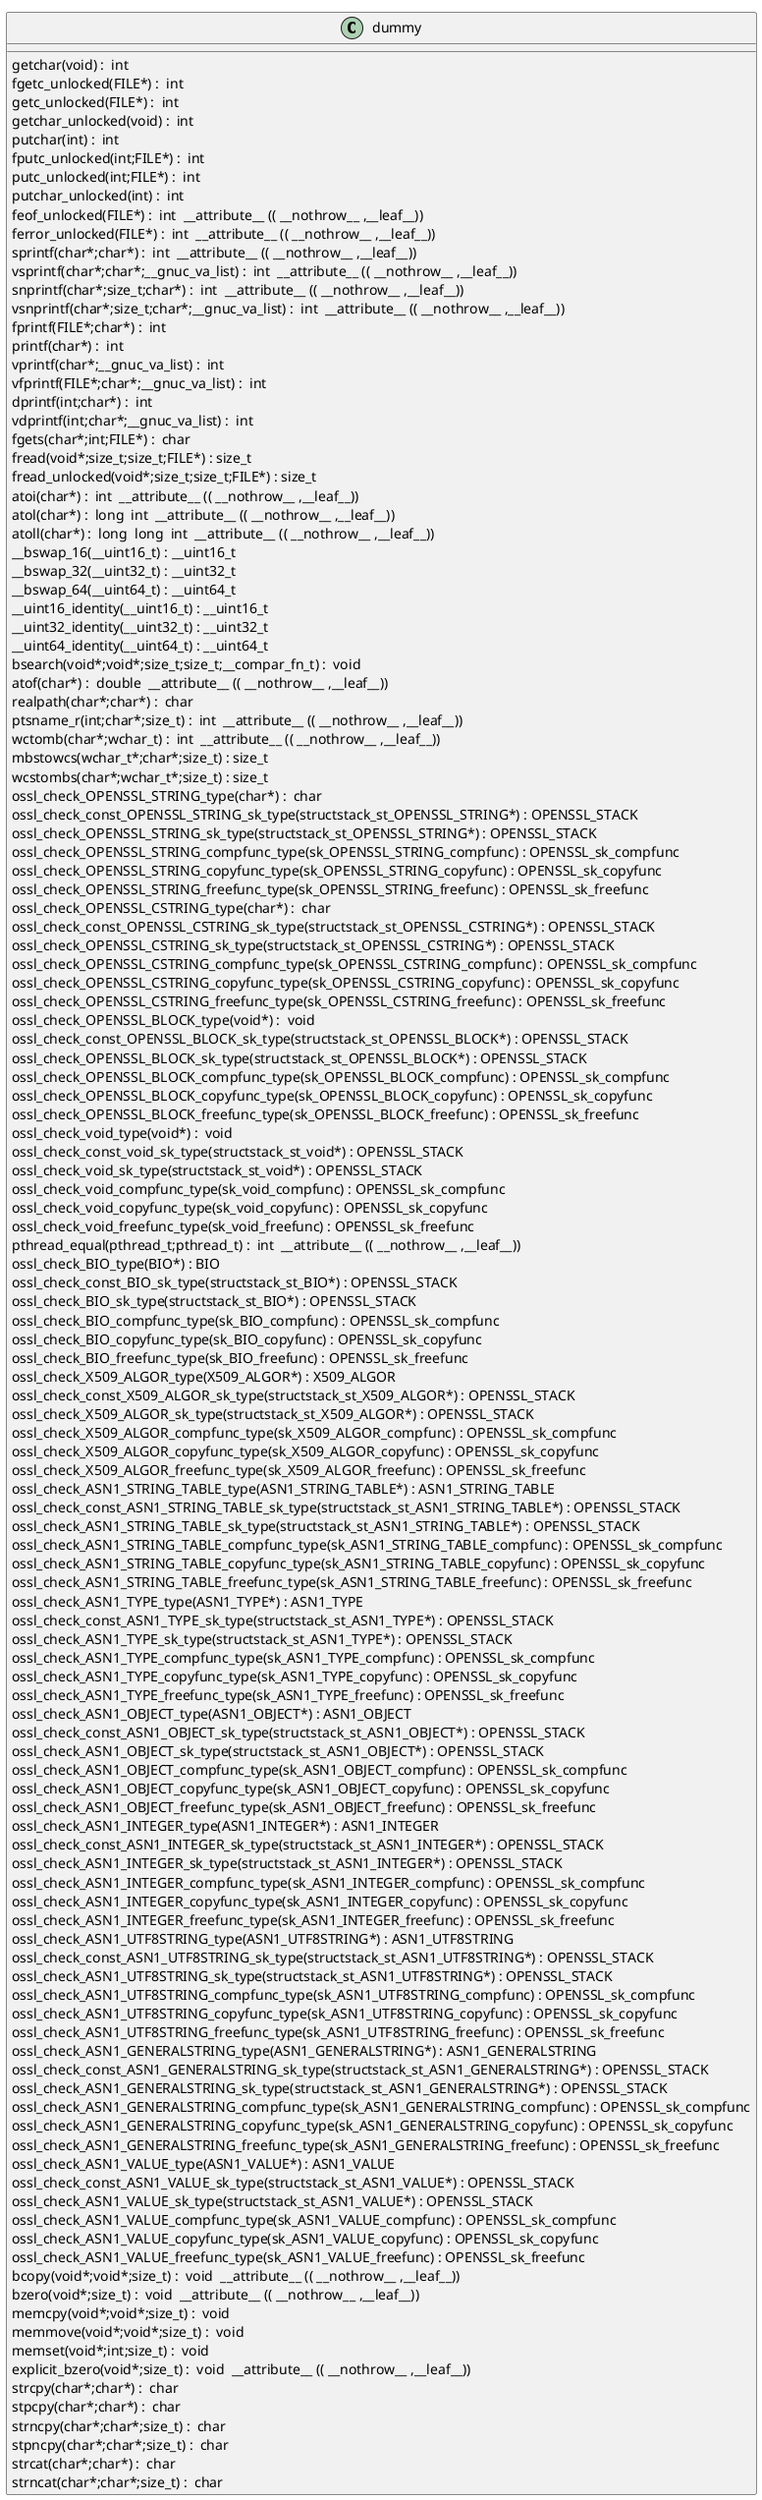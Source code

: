 @startuml
!pragma layout smetana
class dummy {
getchar(void) :  int  [[[./../../.././qc/crypto/cmp/cmp_asn.c.html#921]]]
fgetc_unlocked(FILE*) :  int  [[[./../../.././qc/crypto/cmp/cmp_asn.c.html#930]]]
getc_unlocked(FILE*) :  int  [[[./../../.././qc/crypto/cmp/cmp_asn.c.html#940]]]
getchar_unlocked(void) :  int  [[[./../../.././qc/crypto/cmp/cmp_asn.c.html#947]]]
putchar(int) :  int  [[[./../../.././qc/crypto/cmp/cmp_asn.c.html#956]]]
fputc_unlocked(int;FILE*) :  int  [[[./../../.././qc/crypto/cmp/cmp_asn.c.html#965]]]
putc_unlocked(int;FILE*) :  int  [[[./../../.././qc/crypto/cmp/cmp_asn.c.html#975]]]
putchar_unlocked(int) :  int  [[[./../../.././qc/crypto/cmp/cmp_asn.c.html#982]]]
feof_unlocked(FILE*) :  int  __attribute__ (( __nothrow__ ,__leaf__)) [[[./../../.././qc/crypto/cmp/cmp_asn.c.html#988]]]
ferror_unlocked(FILE*) :  int  __attribute__ (( __nothrow__ ,__leaf__)) [[[./../../.././qc/crypto/cmp/cmp_asn.c.html#995]]]
sprintf(char*;char*) :  int  __attribute__ (( __nothrow__ ,__leaf__)) [[[./../../.././qc/crypto/cmp/cmp_asn.c.html#1014]]]
vsprintf(char*;char*;__gnuc_va_list) :  int  __attribute__ (( __nothrow__ ,__leaf__)) [[[./../../.././qc/crypto/cmp/cmp_asn.c.html#1027]]]
snprintf(char*;size_t;char*) :  int  __attribute__ (( __nothrow__ ,__leaf__)) [[[./../../.././qc/crypto/cmp/cmp_asn.c.html#1046]]]
vsnprintf(char*;size_t;char*;__gnuc_va_list) :  int  __attribute__ (( __nothrow__ ,__leaf__)) [[[./../../.././qc/crypto/cmp/cmp_asn.c.html#1060]]]
fprintf(FILE*;char*) :  int  [[[./../../.././qc/crypto/cmp/cmp_asn.c.html#1081]]]
printf(char*) :  int  [[[./../../.././qc/crypto/cmp/cmp_asn.c.html#1088]]]
vprintf(char*;__gnuc_va_list) :  int  [[[./../../.././qc/crypto/cmp/cmp_asn.c.html#1100]]]
vfprintf(FILE*;char*;__gnuc_va_list) :  int  [[[./../../.././qc/crypto/cmp/cmp_asn.c.html#1110]]]
dprintf(int;char*) :  int  [[[./../../.././qc/crypto/cmp/cmp_asn.c.html#1125]]]
vdprintf(int;char*;__gnuc_va_list) :  int  [[[./../../.././qc/crypto/cmp/cmp_asn.c.html#1136]]]
fgets(char*;int;FILE*) :  char  [[[./../../.././qc/crypto/cmp/cmp_asn.c.html#1155]]]
fread(void*;size_t;size_t;FILE*) : size_t [[[./../../.././qc/crypto/cmp/cmp_asn.c.html#1181]]]
fread_unlocked(void*;size_t;size_t;FILE*) : size_t [[[./../../.././qc/crypto/cmp/cmp_asn.c.html#1208]]]
atoi(char*) :  int  __attribute__ (( __nothrow__ ,__leaf__)) [[[./../../.././qc/crypto/cmp/cmp_asn.c.html#1674]]]
atol(char*) :  long  int  __attribute__ (( __nothrow__ ,__leaf__)) [[[./../../.././qc/crypto/cmp/cmp_asn.c.html#1679]]]
atoll(char*) :  long  long  int  __attribute__ (( __nothrow__ ,__leaf__)) [[[./../../.././qc/crypto/cmp/cmp_asn.c.html#1686]]]
__bswap_16(__uint16_t) : __uint16_t [[[./../../.././qc/crypto/cmp/cmp_asn.c.html#1785]]]
__bswap_32(__uint32_t) : __uint32_t [[[./../../.././qc/crypto/cmp/cmp_asn.c.html#1800]]]
__bswap_64(__uint64_t) : __uint64_t [[[./../../.././qc/crypto/cmp/cmp_asn.c.html#1810]]]
__uint16_identity(__uint16_t) : __uint16_t [[[./../../.././qc/crypto/cmp/cmp_asn.c.html#1822]]]
__uint32_identity(__uint32_t) : __uint32_t [[[./../../.././qc/crypto/cmp/cmp_asn.c.html#1828]]]
__uint64_identity(__uint64_t) : __uint64_t [[[./../../.././qc/crypto/cmp/cmp_asn.c.html#1834]]]
bsearch(void*;void*;size_t;size_t;__compar_fn_t) :  void  [[[./../../.././qc/crypto/cmp/cmp_asn.c.html#2487]]]
atof(char*) :  double  __attribute__ (( __nothrow__ ,__leaf__)) [[[./../../.././qc/crypto/cmp/cmp_asn.c.html#1]]]
realpath(char*;char*) :  char  [[[./../../.././qc/crypto/cmp/cmp_asn.c.html#1]]]
ptsname_r(int;char*;size_t) :  int  __attribute__ (( __nothrow__ ,__leaf__)) [[[./../../.././qc/crypto/cmp/cmp_asn.c.html#1]]]
wctomb(char*;wchar_t) :  int  __attribute__ (( __nothrow__ ,__leaf__)) [[[./../../.././qc/crypto/cmp/cmp_asn.c.html#1]]]
mbstowcs(wchar_t*;char*;size_t) : size_t [[[./../../.././qc/crypto/cmp/cmp_asn.c.html#1]]]
wcstombs(char*;wchar_t*;size_t) : size_t [[[./../../.././qc/crypto/cmp/cmp_asn.c.html#1]]]
ossl_check_OPENSSL_STRING_type(char*) :  char  [[[./../../.././qc/crypto/cmp/cmp_asn.c.html#1]]]
ossl_check_const_OPENSSL_STRING_sk_type(structstack_st_OPENSSL_STRING*) : OPENSSL_STACK [[[./../../.././qc/crypto/cmp/cmp_asn.c.html#1]]]
ossl_check_OPENSSL_STRING_sk_type(structstack_st_OPENSSL_STRING*) : OPENSSL_STACK [[[./../../.././qc/crypto/cmp/cmp_asn.c.html#1]]]
ossl_check_OPENSSL_STRING_compfunc_type(sk_OPENSSL_STRING_compfunc) : OPENSSL_sk_compfunc [[[./../../.././qc/crypto/cmp/cmp_asn.c.html#1]]]
ossl_check_OPENSSL_STRING_copyfunc_type(sk_OPENSSL_STRING_copyfunc) : OPENSSL_sk_copyfunc [[[./../../.././qc/crypto/cmp/cmp_asn.c.html#1]]]
ossl_check_OPENSSL_STRING_freefunc_type(sk_OPENSSL_STRING_freefunc) : OPENSSL_sk_freefunc [[[./../../.././qc/crypto/cmp/cmp_asn.c.html#1]]]
ossl_check_OPENSSL_CSTRING_type(char*) :  char  [[[./../../.././qc/crypto/cmp/cmp_asn.c.html#1]]]
ossl_check_const_OPENSSL_CSTRING_sk_type(structstack_st_OPENSSL_CSTRING*) : OPENSSL_STACK [[[./../../.././qc/crypto/cmp/cmp_asn.c.html#1]]]
ossl_check_OPENSSL_CSTRING_sk_type(structstack_st_OPENSSL_CSTRING*) : OPENSSL_STACK [[[./../../.././qc/crypto/cmp/cmp_asn.c.html#1]]]
ossl_check_OPENSSL_CSTRING_compfunc_type(sk_OPENSSL_CSTRING_compfunc) : OPENSSL_sk_compfunc [[[./../../.././qc/crypto/cmp/cmp_asn.c.html#1]]]
ossl_check_OPENSSL_CSTRING_copyfunc_type(sk_OPENSSL_CSTRING_copyfunc) : OPENSSL_sk_copyfunc [[[./../../.././qc/crypto/cmp/cmp_asn.c.html#1]]]
ossl_check_OPENSSL_CSTRING_freefunc_type(sk_OPENSSL_CSTRING_freefunc) : OPENSSL_sk_freefunc [[[./../../.././qc/crypto/cmp/cmp_asn.c.html#1]]]
ossl_check_OPENSSL_BLOCK_type(void*) :  void  [[[./../../.././qc/crypto/cmp/cmp_asn.c.html#1]]]
ossl_check_const_OPENSSL_BLOCK_sk_type(structstack_st_OPENSSL_BLOCK*) : OPENSSL_STACK [[[./../../.././qc/crypto/cmp/cmp_asn.c.html#1]]]
ossl_check_OPENSSL_BLOCK_sk_type(structstack_st_OPENSSL_BLOCK*) : OPENSSL_STACK [[[./../../.././qc/crypto/cmp/cmp_asn.c.html#1]]]
ossl_check_OPENSSL_BLOCK_compfunc_type(sk_OPENSSL_BLOCK_compfunc) : OPENSSL_sk_compfunc [[[./../../.././qc/crypto/cmp/cmp_asn.c.html#1]]]
ossl_check_OPENSSL_BLOCK_copyfunc_type(sk_OPENSSL_BLOCK_copyfunc) : OPENSSL_sk_copyfunc [[[./../../.././qc/crypto/cmp/cmp_asn.c.html#1]]]
ossl_check_OPENSSL_BLOCK_freefunc_type(sk_OPENSSL_BLOCK_freefunc) : OPENSSL_sk_freefunc [[[./../../.././qc/crypto/cmp/cmp_asn.c.html#1]]]
ossl_check_void_type(void*) :  void  [[[./../../.././qc/crypto/cmp/cmp_asn.c.html#1]]]
ossl_check_const_void_sk_type(structstack_st_void*) : OPENSSL_STACK [[[./../../.././qc/crypto/cmp/cmp_asn.c.html#1]]]
ossl_check_void_sk_type(structstack_st_void*) : OPENSSL_STACK [[[./../../.././qc/crypto/cmp/cmp_asn.c.html#1]]]
ossl_check_void_compfunc_type(sk_void_compfunc) : OPENSSL_sk_compfunc [[[./../../.././qc/crypto/cmp/cmp_asn.c.html#1]]]
ossl_check_void_copyfunc_type(sk_void_copyfunc) : OPENSSL_sk_copyfunc [[[./../../.././qc/crypto/cmp/cmp_asn.c.html#1]]]
ossl_check_void_freefunc_type(sk_void_freefunc) : OPENSSL_sk_freefunc [[[./../../.././qc/crypto/cmp/cmp_asn.c.html#1]]]
pthread_equal(pthread_t;pthread_t) :  int  __attribute__ (( __nothrow__ ,__leaf__)) [[[./../../.././qc/crypto/cmp/cmp_asn.c.html#1]]]
ossl_check_BIO_type(BIO*) : BIO [[[./../../.././qc/crypto/cmp/cmp_asn.c.html#1]]]
ossl_check_const_BIO_sk_type(structstack_st_BIO*) : OPENSSL_STACK [[[./../../.././qc/crypto/cmp/cmp_asn.c.html#1]]]
ossl_check_BIO_sk_type(structstack_st_BIO*) : OPENSSL_STACK [[[./../../.././qc/crypto/cmp/cmp_asn.c.html#1]]]
ossl_check_BIO_compfunc_type(sk_BIO_compfunc) : OPENSSL_sk_compfunc [[[./../../.././qc/crypto/cmp/cmp_asn.c.html#1]]]
ossl_check_BIO_copyfunc_type(sk_BIO_copyfunc) : OPENSSL_sk_copyfunc [[[./../../.././qc/crypto/cmp/cmp_asn.c.html#1]]]
ossl_check_BIO_freefunc_type(sk_BIO_freefunc) : OPENSSL_sk_freefunc [[[./../../.././qc/crypto/cmp/cmp_asn.c.html#1]]]
ossl_check_X509_ALGOR_type(X509_ALGOR*) : X509_ALGOR [[[./../../.././qc/crypto/cmp/cmp_asn.c.html#1]]]
ossl_check_const_X509_ALGOR_sk_type(structstack_st_X509_ALGOR*) : OPENSSL_STACK [[[./../../.././qc/crypto/cmp/cmp_asn.c.html#1]]]
ossl_check_X509_ALGOR_sk_type(structstack_st_X509_ALGOR*) : OPENSSL_STACK [[[./../../.././qc/crypto/cmp/cmp_asn.c.html#1]]]
ossl_check_X509_ALGOR_compfunc_type(sk_X509_ALGOR_compfunc) : OPENSSL_sk_compfunc [[[./../../.././qc/crypto/cmp/cmp_asn.c.html#1]]]
ossl_check_X509_ALGOR_copyfunc_type(sk_X509_ALGOR_copyfunc) : OPENSSL_sk_copyfunc [[[./../../.././qc/crypto/cmp/cmp_asn.c.html#1]]]
ossl_check_X509_ALGOR_freefunc_type(sk_X509_ALGOR_freefunc) : OPENSSL_sk_freefunc [[[./../../.././qc/crypto/cmp/cmp_asn.c.html#1]]]
ossl_check_ASN1_STRING_TABLE_type(ASN1_STRING_TABLE*) : ASN1_STRING_TABLE [[[./../../.././qc/crypto/cmp/cmp_asn.c.html#1]]]
ossl_check_const_ASN1_STRING_TABLE_sk_type(structstack_st_ASN1_STRING_TABLE*) : OPENSSL_STACK [[[./../../.././qc/crypto/cmp/cmp_asn.c.html#1]]]
ossl_check_ASN1_STRING_TABLE_sk_type(structstack_st_ASN1_STRING_TABLE*) : OPENSSL_STACK [[[./../../.././qc/crypto/cmp/cmp_asn.c.html#1]]]
ossl_check_ASN1_STRING_TABLE_compfunc_type(sk_ASN1_STRING_TABLE_compfunc) : OPENSSL_sk_compfunc [[[./../../.././qc/crypto/cmp/cmp_asn.c.html#1]]]
ossl_check_ASN1_STRING_TABLE_copyfunc_type(sk_ASN1_STRING_TABLE_copyfunc) : OPENSSL_sk_copyfunc [[[./../../.././qc/crypto/cmp/cmp_asn.c.html#1]]]
ossl_check_ASN1_STRING_TABLE_freefunc_type(sk_ASN1_STRING_TABLE_freefunc) : OPENSSL_sk_freefunc [[[./../../.././qc/crypto/cmp/cmp_asn.c.html#1]]]
ossl_check_ASN1_TYPE_type(ASN1_TYPE*) : ASN1_TYPE [[[./../../.././qc/crypto/cmp/cmp_asn.c.html#1]]]
ossl_check_const_ASN1_TYPE_sk_type(structstack_st_ASN1_TYPE*) : OPENSSL_STACK [[[./../../.././qc/crypto/cmp/cmp_asn.c.html#1]]]
ossl_check_ASN1_TYPE_sk_type(structstack_st_ASN1_TYPE*) : OPENSSL_STACK [[[./../../.././qc/crypto/cmp/cmp_asn.c.html#1]]]
ossl_check_ASN1_TYPE_compfunc_type(sk_ASN1_TYPE_compfunc) : OPENSSL_sk_compfunc [[[./../../.././qc/crypto/cmp/cmp_asn.c.html#1]]]
ossl_check_ASN1_TYPE_copyfunc_type(sk_ASN1_TYPE_copyfunc) : OPENSSL_sk_copyfunc [[[./../../.././qc/crypto/cmp/cmp_asn.c.html#1]]]
ossl_check_ASN1_TYPE_freefunc_type(sk_ASN1_TYPE_freefunc) : OPENSSL_sk_freefunc [[[./../../.././qc/crypto/cmp/cmp_asn.c.html#1]]]
ossl_check_ASN1_OBJECT_type(ASN1_OBJECT*) : ASN1_OBJECT [[[./../../.././qc/crypto/cmp/cmp_asn.c.html#1]]]
ossl_check_const_ASN1_OBJECT_sk_type(structstack_st_ASN1_OBJECT*) : OPENSSL_STACK [[[./../../.././qc/crypto/cmp/cmp_asn.c.html#1]]]
ossl_check_ASN1_OBJECT_sk_type(structstack_st_ASN1_OBJECT*) : OPENSSL_STACK [[[./../../.././qc/crypto/cmp/cmp_asn.c.html#1]]]
ossl_check_ASN1_OBJECT_compfunc_type(sk_ASN1_OBJECT_compfunc) : OPENSSL_sk_compfunc [[[./../../.././qc/crypto/cmp/cmp_asn.c.html#1]]]
ossl_check_ASN1_OBJECT_copyfunc_type(sk_ASN1_OBJECT_copyfunc) : OPENSSL_sk_copyfunc [[[./../../.././qc/crypto/cmp/cmp_asn.c.html#1]]]
ossl_check_ASN1_OBJECT_freefunc_type(sk_ASN1_OBJECT_freefunc) : OPENSSL_sk_freefunc [[[./../../.././qc/crypto/cmp/cmp_asn.c.html#1]]]
ossl_check_ASN1_INTEGER_type(ASN1_INTEGER*) : ASN1_INTEGER [[[./../../.././qc/crypto/cmp/cmp_asn.c.html#1]]]
ossl_check_const_ASN1_INTEGER_sk_type(structstack_st_ASN1_INTEGER*) : OPENSSL_STACK [[[./../../.././qc/crypto/cmp/cmp_asn.c.html#1]]]
ossl_check_ASN1_INTEGER_sk_type(structstack_st_ASN1_INTEGER*) : OPENSSL_STACK [[[./../../.././qc/crypto/cmp/cmp_asn.c.html#1]]]
ossl_check_ASN1_INTEGER_compfunc_type(sk_ASN1_INTEGER_compfunc) : OPENSSL_sk_compfunc [[[./../../.././qc/crypto/cmp/cmp_asn.c.html#1]]]
ossl_check_ASN1_INTEGER_copyfunc_type(sk_ASN1_INTEGER_copyfunc) : OPENSSL_sk_copyfunc [[[./../../.././qc/crypto/cmp/cmp_asn.c.html#1]]]
ossl_check_ASN1_INTEGER_freefunc_type(sk_ASN1_INTEGER_freefunc) : OPENSSL_sk_freefunc [[[./../../.././qc/crypto/cmp/cmp_asn.c.html#1]]]
ossl_check_ASN1_UTF8STRING_type(ASN1_UTF8STRING*) : ASN1_UTF8STRING [[[./../../.././qc/crypto/cmp/cmp_asn.c.html#1]]]
ossl_check_const_ASN1_UTF8STRING_sk_type(structstack_st_ASN1_UTF8STRING*) : OPENSSL_STACK [[[./../../.././qc/crypto/cmp/cmp_asn.c.html#1]]]
ossl_check_ASN1_UTF8STRING_sk_type(structstack_st_ASN1_UTF8STRING*) : OPENSSL_STACK [[[./../../.././qc/crypto/cmp/cmp_asn.c.html#1]]]
ossl_check_ASN1_UTF8STRING_compfunc_type(sk_ASN1_UTF8STRING_compfunc) : OPENSSL_sk_compfunc [[[./../../.././qc/crypto/cmp/cmp_asn.c.html#1]]]
ossl_check_ASN1_UTF8STRING_copyfunc_type(sk_ASN1_UTF8STRING_copyfunc) : OPENSSL_sk_copyfunc [[[./../../.././qc/crypto/cmp/cmp_asn.c.html#1]]]
ossl_check_ASN1_UTF8STRING_freefunc_type(sk_ASN1_UTF8STRING_freefunc) : OPENSSL_sk_freefunc [[[./../../.././qc/crypto/cmp/cmp_asn.c.html#1]]]
ossl_check_ASN1_GENERALSTRING_type(ASN1_GENERALSTRING*) : ASN1_GENERALSTRING [[[./../../.././qc/crypto/cmp/cmp_asn.c.html#1]]]
ossl_check_const_ASN1_GENERALSTRING_sk_type(structstack_st_ASN1_GENERALSTRING*) : OPENSSL_STACK [[[./../../.././qc/crypto/cmp/cmp_asn.c.html#1]]]
ossl_check_ASN1_GENERALSTRING_sk_type(structstack_st_ASN1_GENERALSTRING*) : OPENSSL_STACK [[[./../../.././qc/crypto/cmp/cmp_asn.c.html#1]]]
ossl_check_ASN1_GENERALSTRING_compfunc_type(sk_ASN1_GENERALSTRING_compfunc) : OPENSSL_sk_compfunc [[[./../../.././qc/crypto/cmp/cmp_asn.c.html#1]]]
ossl_check_ASN1_GENERALSTRING_copyfunc_type(sk_ASN1_GENERALSTRING_copyfunc) : OPENSSL_sk_copyfunc [[[./../../.././qc/crypto/cmp/cmp_asn.c.html#1]]]
ossl_check_ASN1_GENERALSTRING_freefunc_type(sk_ASN1_GENERALSTRING_freefunc) : OPENSSL_sk_freefunc [[[./../../.././qc/crypto/cmp/cmp_asn.c.html#1]]]
ossl_check_ASN1_VALUE_type(ASN1_VALUE*) : ASN1_VALUE [[[./../../.././qc/crypto/cmp/cmp_asn.c.html#1]]]
ossl_check_const_ASN1_VALUE_sk_type(structstack_st_ASN1_VALUE*) : OPENSSL_STACK [[[./../../.././qc/crypto/cmp/cmp_asn.c.html#1]]]
ossl_check_ASN1_VALUE_sk_type(structstack_st_ASN1_VALUE*) : OPENSSL_STACK [[[./../../.././qc/crypto/cmp/cmp_asn.c.html#1]]]
ossl_check_ASN1_VALUE_compfunc_type(sk_ASN1_VALUE_compfunc) : OPENSSL_sk_compfunc [[[./../../.././qc/crypto/cmp/cmp_asn.c.html#1]]]
ossl_check_ASN1_VALUE_copyfunc_type(sk_ASN1_VALUE_copyfunc) : OPENSSL_sk_copyfunc [[[./../../.././qc/crypto/cmp/cmp_asn.c.html#1]]]
ossl_check_ASN1_VALUE_freefunc_type(sk_ASN1_VALUE_freefunc) : OPENSSL_sk_freefunc [[[./../../.././qc/crypto/cmp/cmp_asn.c.html#1]]]
bcopy(void*;void*;size_t) :  void  __attribute__ (( __nothrow__ ,__leaf__)) [[[./../../.././qc/crypto/cmp/cmp_asn.c.html#1]]]
bzero(void*;size_t) :  void  __attribute__ (( __nothrow__ ,__leaf__)) [[[./../../.././qc/crypto/cmp/cmp_asn.c.html#1]]]
memcpy(void*;void*;size_t) :  void  [[[./../../.././qc/crypto/cmp/cmp_asn.c.html#1]]]
memmove(void*;void*;size_t) :  void  [[[./../../.././qc/crypto/cmp/cmp_asn.c.html#1]]]
memset(void*;int;size_t) :  void  [[[./../../.././qc/crypto/cmp/cmp_asn.c.html#1]]]
explicit_bzero(void*;size_t) :  void  __attribute__ (( __nothrow__ ,__leaf__)) [[[./../../.././qc/crypto/cmp/cmp_asn.c.html#1]]]
strcpy(char*;char*) :  char  [[[./../../.././qc/crypto/cmp/cmp_asn.c.html#1]]]
stpcpy(char*;char*) :  char  [[[./../../.././qc/crypto/cmp/cmp_asn.c.html#1]]]
strncpy(char*;char*;size_t) :  char  [[[./../../.././qc/crypto/cmp/cmp_asn.c.html#1]]]
stpncpy(char*;char*;size_t) :  char  [[[./../../.././qc/crypto/cmp/cmp_asn.c.html#1]]]
strcat(char*;char*) :  char  [[[./../../.././qc/crypto/cmp/cmp_asn.c.html#1]]]
strncat(char*;char*;size_t) :  char  [[[./../../.././qc/crypto/cmp/cmp_asn.c.html#1]]]
} 
@enduml
